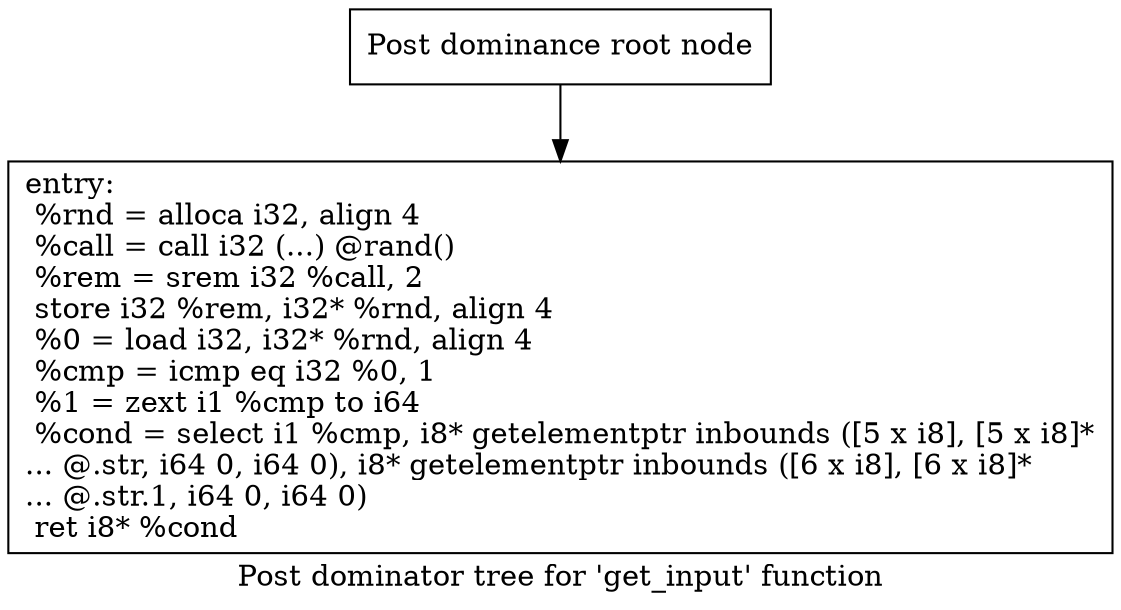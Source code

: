 digraph "Post dominator tree for 'get_input' function" {
	label="Post dominator tree for 'get_input' function";

	Node0x563a7b87aac0 [shape=record,label="{Post dominance root node}"];
	Node0x563a7b87aac0 -> Node0x563a7b87af30;
	Node0x563a7b87af30 [shape=record,label="{entry:\l  %rnd = alloca i32, align 4\l  %call = call i32 (...) @rand()\l  %rem = srem i32 %call, 2\l  store i32 %rem, i32* %rnd, align 4\l  %0 = load i32, i32* %rnd, align 4\l  %cmp = icmp eq i32 %0, 1\l  %1 = zext i1 %cmp to i64\l  %cond = select i1 %cmp, i8* getelementptr inbounds ([5 x i8], [5 x i8]*\l... @.str, i64 0, i64 0), i8* getelementptr inbounds ([6 x i8], [6 x i8]*\l... @.str.1, i64 0, i64 0)\l  ret i8* %cond\l}"];
}
